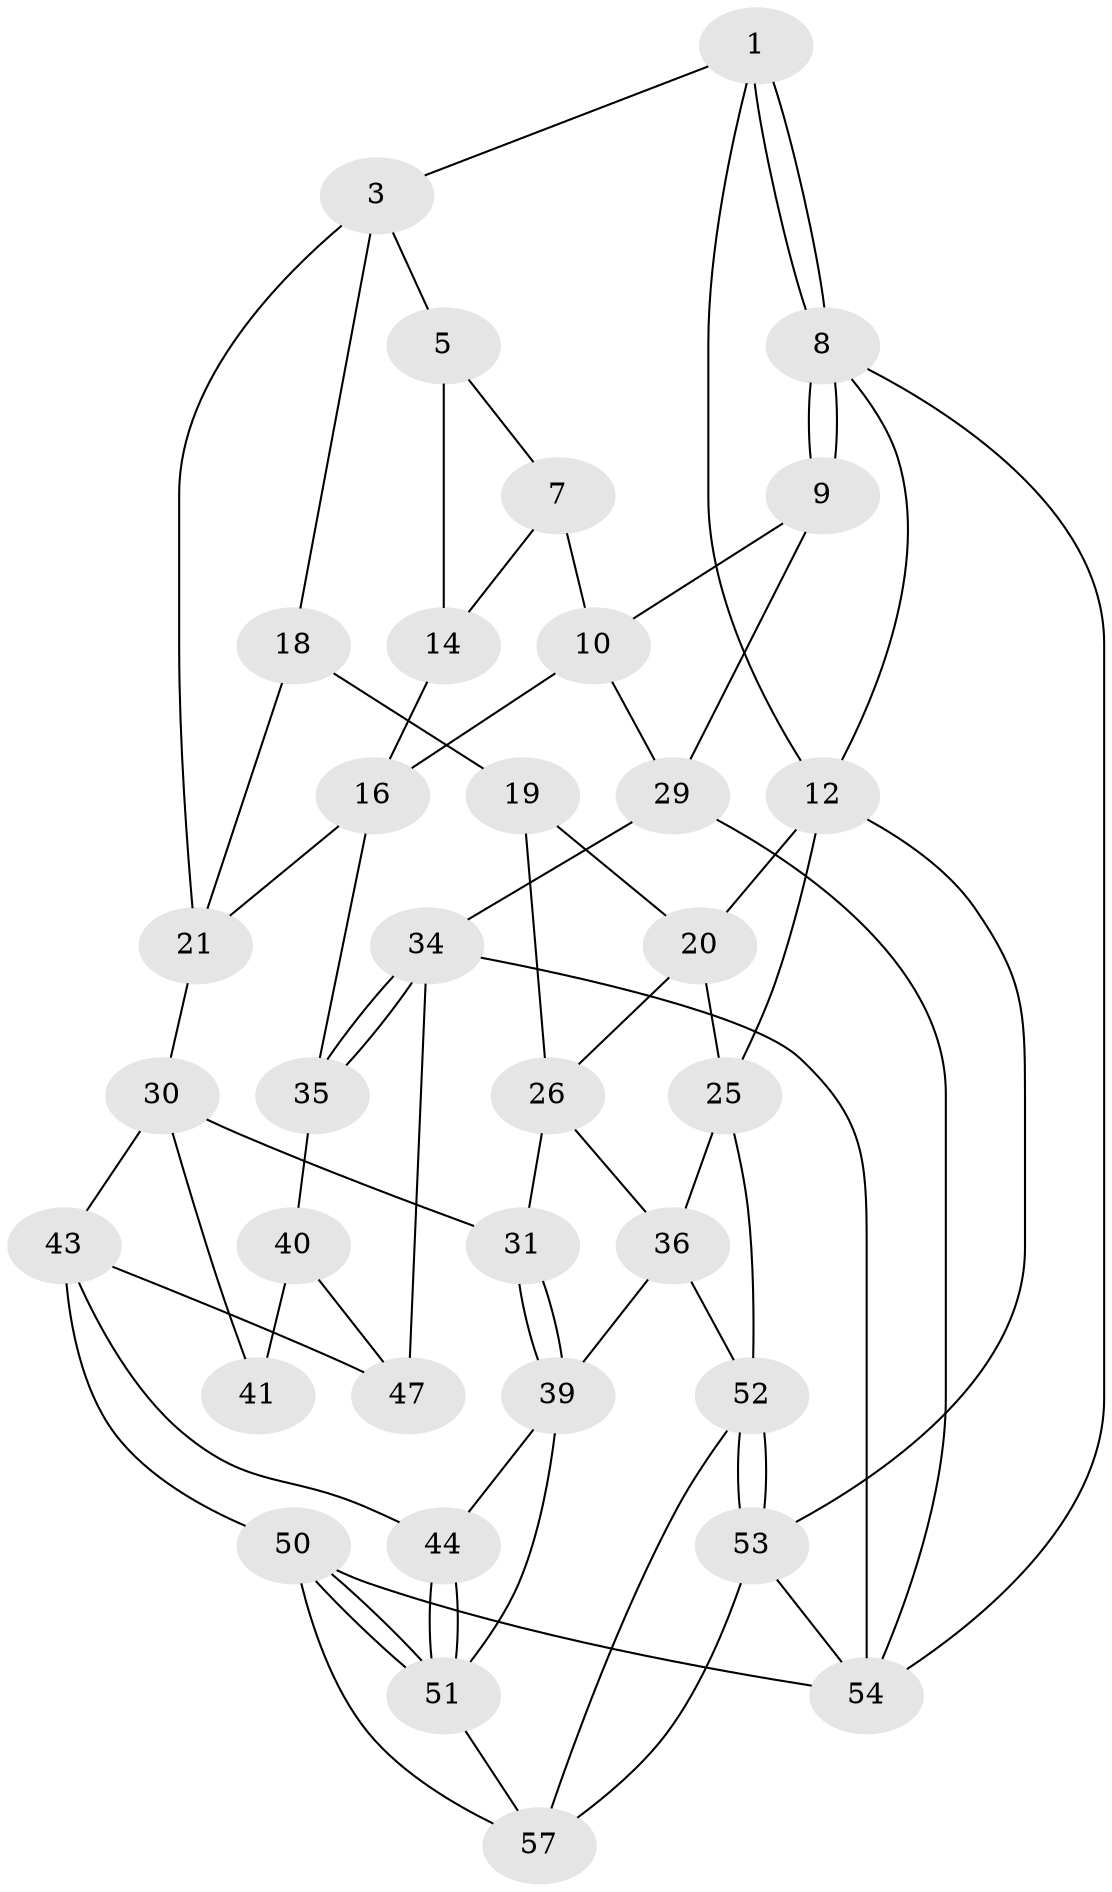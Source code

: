 // original degree distribution, {3: 0.03333333333333333, 4: 0.25, 6: 0.21666666666666667, 5: 0.5}
// Generated by graph-tools (version 1.1) at 2025/42/03/06/25 10:42:31]
// undirected, 34 vertices, 69 edges
graph export_dot {
graph [start="1"]
  node [color=gray90,style=filled];
  1 [pos="+0.7803902903524144+0",super="+2"];
  3 [pos="+0.464621396851477+0.054178993403472236",super="+4"];
  5 [pos="+0.6947869492741029+0.0891550908954355",super="+6"];
  7 [pos="+0.7790189774796559+0",super="+11"];
  8 [pos="+1+0"];
  9 [pos="+1+0"];
  10 [pos="+0.9431839122815314+0.08380879496456745",super="+15"];
  12 [pos="+0+0",super="+13"];
  14 [pos="+0.865639943381503+0.11881967487194207",super="+17"];
  16 [pos="+0.8490324666089438+0.3673645038195022",super="+27"];
  18 [pos="+0.2344366710463814+0.12592806609826895",super="+22"];
  19 [pos="+0.2115526684417983+0.12271920743779123",super="+23"];
  20 [pos="+0.1682749702820386+0.11008647429686814",super="+24"];
  21 [pos="+0.5359779832483169+0.3709488738076178",super="+28"];
  25 [pos="+0+0.45449350894670304",super="+38"];
  26 [pos="+0.12914997333973555+0.4131535166247968",super="+32"];
  29 [pos="+1+0.44254043336714977",super="+33"];
  30 [pos="+0.5255368153746166+0.43737089254107875",super="+42"];
  31 [pos="+0.3635407558150755+0.5399035154641925"];
  34 [pos="+0.8979120059558591+0.6980188985951772",super="+46"];
  35 [pos="+0.7718481305409431+0.6081196646572015"];
  36 [pos="+0.24571012910051515+0.694438677912909",super="+37"];
  39 [pos="+0.2688895503294668+0.7023699420608711",super="+45"];
  40 [pos="+0.7460186097540425+0.6357836060652348",super="+48"];
  41 [pos="+0.5865082448511351+0.6113516665023255"];
  43 [pos="+0.49888616755245435+0.6348268444864609",super="+49"];
  44 [pos="+0.49411564821151666+0.6404184071543079"];
  47 [pos="+0.7103147567630395+0.773432470702724"];
  50 [pos="+0.5073641620310663+1",super="+59"];
  51 [pos="+0.43407598192033253+0.9270684820675084",super="+56"];
  52 [pos="+0+1",super="+58"];
  53 [pos="+0+1"];
  54 [pos="+1+1",super="+55"];
  57 [pos="+0.1814003755422039+0.9096148505297018",super="+60"];
  1 -- 8;
  1 -- 8;
  1 -- 3;
  1 -- 12;
  3 -- 18;
  3 -- 5;
  3 -- 21;
  5 -- 14 [weight=2];
  5 -- 7;
  7 -- 10;
  7 -- 14;
  8 -- 9;
  8 -- 9;
  8 -- 12;
  8 -- 54;
  9 -- 10;
  9 -- 29;
  10 -- 16;
  10 -- 29;
  12 -- 25;
  12 -- 53;
  12 -- 20;
  14 -- 16;
  16 -- 35;
  16 -- 21;
  18 -- 19 [weight=2];
  18 -- 21;
  19 -- 20;
  19 -- 26;
  20 -- 25;
  20 -- 26;
  21 -- 30;
  25 -- 36;
  25 -- 52;
  26 -- 36;
  26 -- 31;
  29 -- 34;
  29 -- 54;
  30 -- 31;
  30 -- 41;
  30 -- 43;
  31 -- 39;
  31 -- 39;
  34 -- 35;
  34 -- 35;
  34 -- 47;
  34 -- 54;
  35 -- 40;
  36 -- 39;
  36 -- 52;
  39 -- 44;
  39 -- 51;
  40 -- 41 [weight=2];
  40 -- 47;
  43 -- 44;
  43 -- 50;
  43 -- 47;
  44 -- 51;
  44 -- 51;
  50 -- 51;
  50 -- 51;
  50 -- 57;
  50 -- 54;
  51 -- 57;
  52 -- 53;
  52 -- 53;
  52 -- 57;
  53 -- 54;
  53 -- 57;
}

